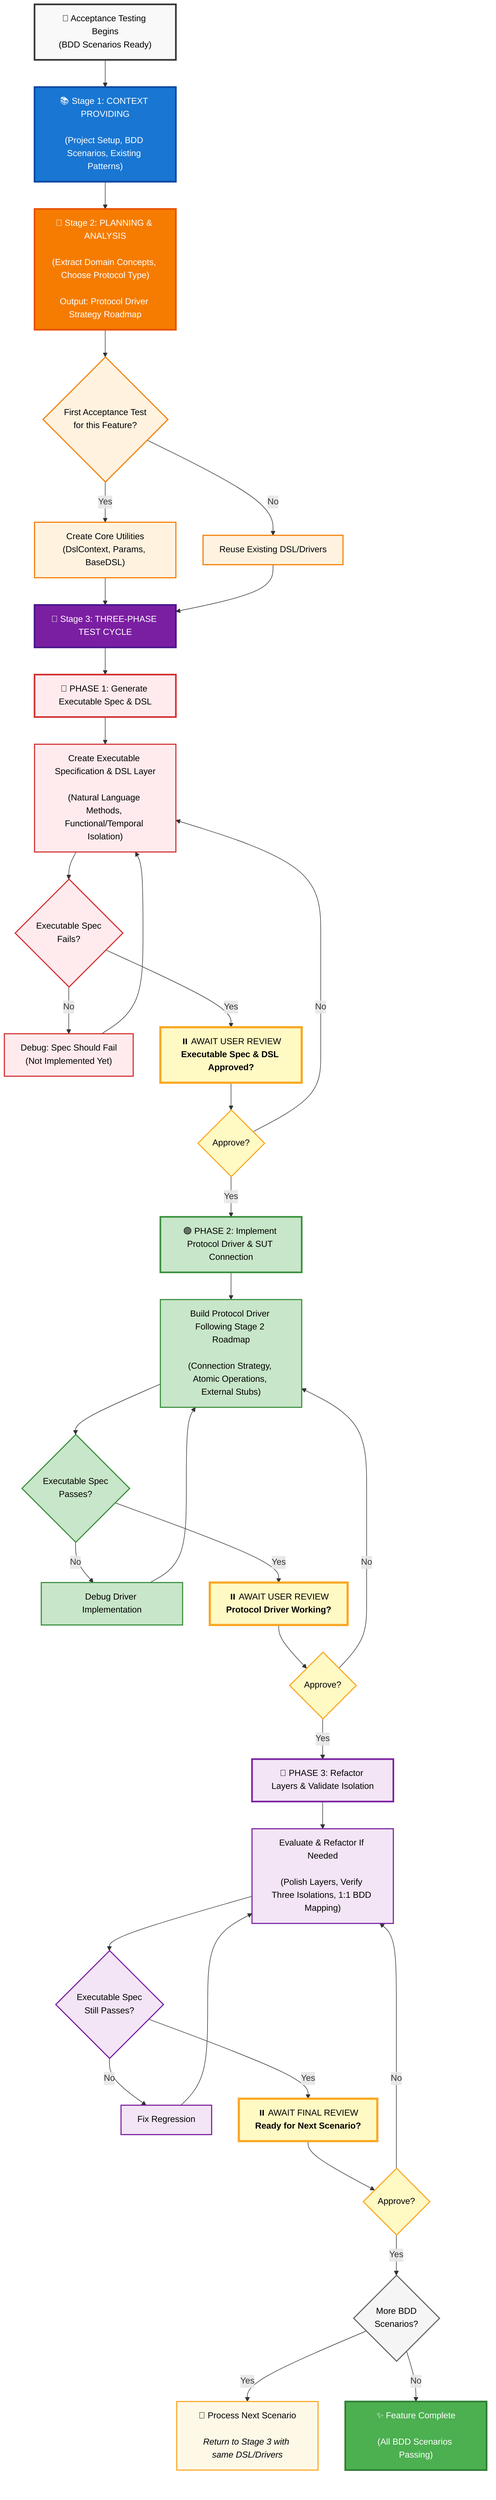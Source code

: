 graph TD
    Start["🚀 Acceptance Testing Begins<br/>(BDD Scenarios Ready)"]
    
    Start --> ContextPhase["📚 Stage 1: CONTEXT PROVIDING<br/><br/>(Project Setup, BDD Scenarios, Existing Patterns)"]
    
    ContextPhase --> PlanningPhase["🎯 Stage 2: PLANNING & ANALYSIS<br/><br/>(Extract Domain Concepts, Choose Protocol Type)<br/><br/>Output: Protocol Driver Strategy Roadmap"]
    
    PlanningPhase --> FirstCheck{"First Acceptance Test<br/>for this Feature?"}
    FirstCheck -->|Yes| CreateUtils["Create Core Utilities<br/>(DslContext, Params, BaseDSL)"]
    FirstCheck -->|No| ReuseUtils["Reuse Existing DSL/Drivers"]
    
    CreateUtils --> ATCycle
    ReuseUtils --> ATCycle
    
    ATCycle["🔄 Stage 3: THREE-PHASE TEST CYCLE"]
    
    %% PHASE 1 - RED-like
    ATCycle --> Phase1["🔴 PHASE 1: Generate Executable Spec & DSL"]
    Phase1 --> P1_Act["Create Executable Specification & DSL Layer<br/><br/>(Natural Language Methods, Functional/Temporal Isolation)"]
    P1_Act --> P1_Check{"Executable Spec<br/>Fails?"}
    P1_Check -->|No| P1_Fix["Debug: Spec Should Fail<br/>(Not Implemented Yet)"]
    P1_Check -->|Yes| P1_Review
    P1_Fix --> P1_Act
    
    P1_Review["⏸️ AWAIT USER REVIEW<br/><b>Executable Spec & DSL Approved?</b>"]
    P1_Review --> P1_Approve{"Approve?"}
    P1_Approve -->|No| P1_Act
    P1_Approve -->|Yes| Phase2
    
    %% PHASE 2 - GREEN-like
    Phase2["🟢 PHASE 2: Implement Protocol Driver & SUT Connection"]
    Phase2 --> P2_Act["Build Protocol Driver Following Stage 2 Roadmap<br/><br/>(Connection Strategy, Atomic Operations, External Stubs)"]
    P2_Act --> P2_Check{"Executable Spec<br/>Passes?"}
    P2_Check -->|No| P2_Fix["Debug Driver Implementation"]
    P2_Check -->|Yes| P2_Review
    P2_Fix --> P2_Act
    
    P2_Review["⏸️ AWAIT USER REVIEW<br/><b>Protocol Driver Working?</b>"]
    P2_Review --> P2_Approve{"Approve?"}
    P2_Approve -->|No| P2_Act
    P2_Approve -->|Yes| Phase3
    
    %% PHASE 3 - REFACTOR-like
    Phase3["🧼 PHASE 3: Refactor Layers & Validate Isolation"]
    Phase3 --> P3_Act["Evaluate & Refactor If Needed<br/><br/>(Polish Layers, Verify Three Isolations, 1:1 BDD Mapping)"]
    P3_Act --> P3_Check{"Executable Spec<br/>Still Passes?"}
    P3_Check -->|No| P3_Fix["Fix Regression"]
    P3_Check -->|Yes| P3_Review
    P3_Fix --> P3_Act
    
    P3_Review["⏸️ AWAIT FINAL REVIEW<br/><b>Ready for Next Scenario?</b>"]
    P3_Review --> P3_Approve{"Approve?"}
    P3_Approve -->|No| P3_Act
    P3_Approve -->|Yes| NextScenario
    
    %% COMPLETION
    NextScenario{"More BDD<br/>Scenarios?"}
    NextScenario -->|Yes| NextInstruction["📌 Process Next Scenario<br/><br/><i>Return to Stage 3 with same DSL/Drivers</i>"]
    NextScenario -->|No| Complete
    
    Complete["✨ Feature Complete<br/><br/>(All BDD Scenarios Passing)"]
    
    %% STYLES - Match AAID colors
    style Start fill:#f9f9f9,stroke:#333,stroke-width:3px,color:#000
    style ContextPhase fill:#1976d2,stroke:#0d47a1,stroke-width:3px,color:#fff
    style PlanningPhase fill:#f57c00,stroke:#e65100,stroke-width:3px,color:#fff
    style FirstCheck fill:#fff3e0,stroke:#f57c00,stroke-width:2px,color:#000
    style CreateUtils fill:#fff3e0,stroke:#f57c00,stroke-width:2px,color:#000
    style ReuseUtils fill:#fff3e0,stroke:#f57c00,stroke-width:2px,color:#000
    style ATCycle fill:#7b1fa2,stroke:#4a148c,stroke-width:3px,color:#fff
    
    %% Phase 1 - Red theme
    style Phase1 fill:#ffebee,stroke:#d32f2f,stroke-width:3px,color:#000
    style P1_Act fill:#ffebee,stroke:#d32f2f,stroke-width:2px,color:#000
    style P1_Check fill:#ffebee,stroke:#d32f2f,stroke-width:2px,color:#000
    style P1_Fix fill:#ffebee,stroke:#d32f2f,stroke-width:2px,color:#000
    style P1_Review fill:#fff9c4,stroke:#f9a825,stroke-width:4px,color:#000
    style P1_Approve fill:#fff9c4,stroke:#f9a825,stroke-width:2px,color:#000
    
    %% Phase 2 - Green theme
    style Phase2 fill:#c8e6c9,stroke:#388e3c,stroke-width:3px,color:#000
    style P2_Act fill:#c8e6c9,stroke:#388e3c,stroke-width:2px,color:#000
    style P2_Check fill:#c8e6c9,stroke:#388e3c,stroke-width:2px,color:#000
    style P2_Fix fill:#c8e6c9,stroke:#388e3c,stroke-width:2px,color:#000
    style P2_Review fill:#fff9c4,stroke:#f9a825,stroke-width:4px,color:#000
    style P2_Approve fill:#fff9c4,stroke:#f9a825,stroke-width:2px,color:#000
    
    %% Phase 3 - Purple theme (refactor)
    style Phase3 fill:#f3e5f5,stroke:#7b1fa2,stroke-width:3px,color:#000
    style P3_Act fill:#f3e5f5,stroke:#7b1fa2,stroke-width:2px,color:#000
    style P3_Check fill:#f3e5f5,stroke:#7b1fa2,stroke-width:2px,color:#000
    style P3_Fix fill:#f3e5f5,stroke:#7b1fa2,stroke-width:2px,color:#000
    style P3_Review fill:#fff9c4,stroke:#f9a825,stroke-width:4px,color:#000
    style P3_Approve fill:#fff9c4,stroke:#f9a825,stroke-width:2px,color:#000
    
    %% Completion
    style NextScenario fill:#f5f5f5,stroke:#666,stroke-width:2px,color:#000
    style NextInstruction fill:#fef9e7,stroke:#f9a825,stroke-width:2px,color:#000
    style Complete fill:#4caf50,stroke:#2e7d32,stroke-width:3px,color:#fff